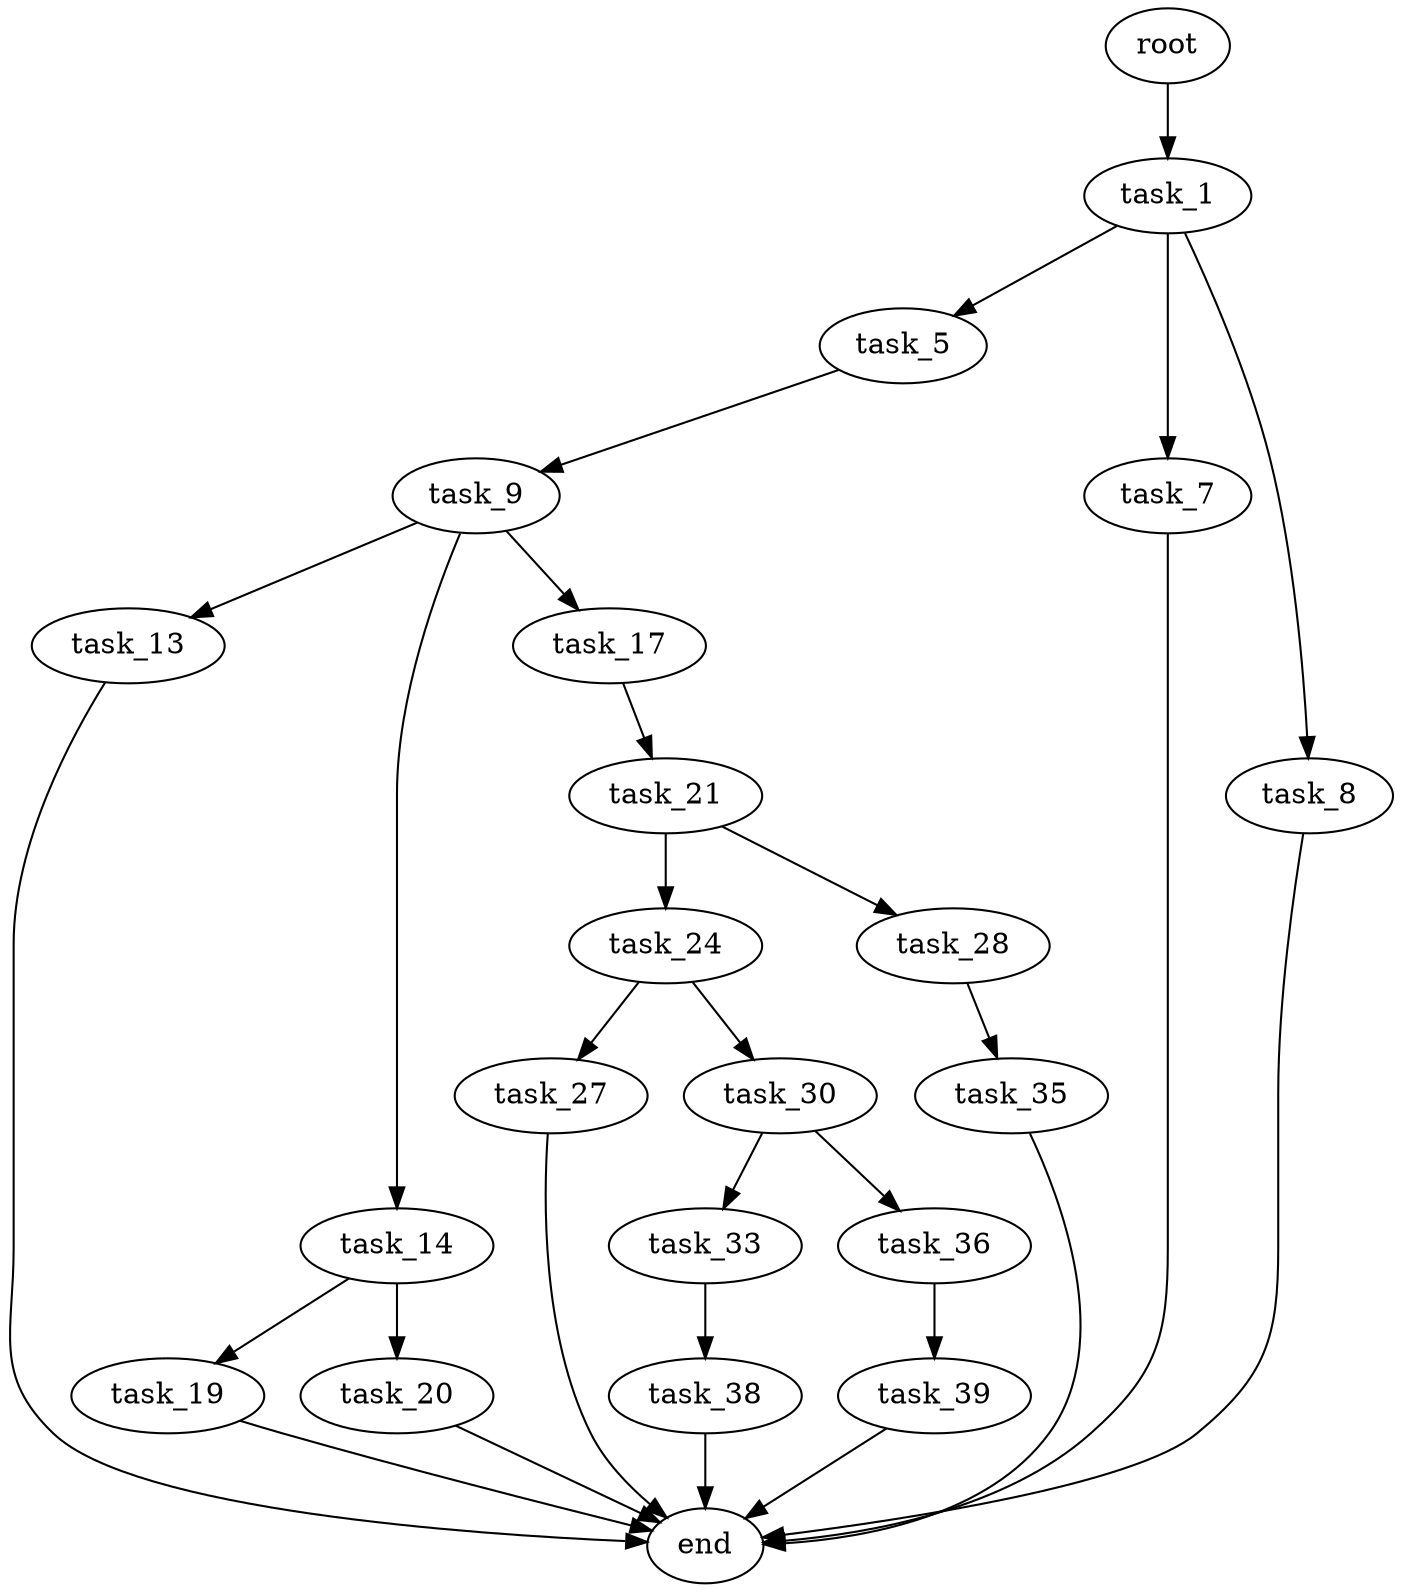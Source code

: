 digraph G {
  root [size="0.000000"];
  task_1 [size="535060682210.000000"];
  task_5 [size="110484707655.000000"];
  task_7 [size="231928233984.000000"];
  task_8 [size="983832783.000000"];
  task_9 [size="28991029248.000000"];
  end [size="0.000000"];
  task_13 [size="4404320836.000000"];
  task_14 [size="464501471355.000000"];
  task_17 [size="231928233984.000000"];
  task_19 [size="193860631586.000000"];
  task_20 [size="1115316616.000000"];
  task_21 [size="7296288136.000000"];
  task_24 [size="76363061513.000000"];
  task_28 [size="59970388236.000000"];
  task_27 [size="381307576797.000000"];
  task_30 [size="28991029248.000000"];
  task_35 [size="1174396851086.000000"];
  task_33 [size="782757789696.000000"];
  task_36 [size="866678819594.000000"];
  task_38 [size="141194757504.000000"];
  task_39 [size="28991029248.000000"];

  root -> task_1 [size="1.000000"];
  task_1 -> task_5 [size="679477248.000000"];
  task_1 -> task_7 [size="679477248.000000"];
  task_1 -> task_8 [size="679477248.000000"];
  task_5 -> task_9 [size="301989888.000000"];
  task_7 -> end [size="1.000000"];
  task_8 -> end [size="1.000000"];
  task_9 -> task_13 [size="75497472.000000"];
  task_9 -> task_14 [size="75497472.000000"];
  task_9 -> task_17 [size="75497472.000000"];
  task_13 -> end [size="1.000000"];
  task_14 -> task_19 [size="679477248.000000"];
  task_14 -> task_20 [size="679477248.000000"];
  task_17 -> task_21 [size="301989888.000000"];
  task_19 -> end [size="1.000000"];
  task_20 -> end [size="1.000000"];
  task_21 -> task_24 [size="134217728.000000"];
  task_21 -> task_28 [size="134217728.000000"];
  task_24 -> task_27 [size="301989888.000000"];
  task_24 -> task_30 [size="301989888.000000"];
  task_28 -> task_35 [size="134217728.000000"];
  task_27 -> end [size="1.000000"];
  task_30 -> task_33 [size="75497472.000000"];
  task_30 -> task_36 [size="75497472.000000"];
  task_35 -> end [size="1.000000"];
  task_33 -> task_38 [size="679477248.000000"];
  task_36 -> task_39 [size="679477248.000000"];
  task_38 -> end [size="1.000000"];
  task_39 -> end [size="1.000000"];
}
